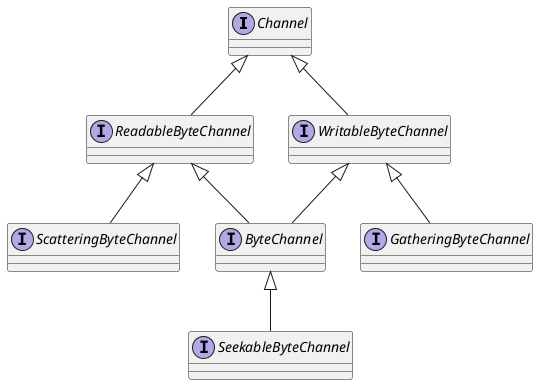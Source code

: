 @startuml

interface Channel
interface ReadableByteChannel
interface WritableByteChannel

interface ScatteringByteChannel
interface GatheringByteChannel

interface ByteChannel
interface SeekableByteChannel

'interface InterruptibleChannel
'
'interface NetworkChannel
'interface MulticastChannel
'
'interface AsynchronousChannel
'interface AsynchronousByteChannel

Channel <|-- ReadableByteChannel
Channel <|-- WritableByteChannel

ReadableByteChannel <|-- ScatteringByteChannel
WritableByteChannel <|-- GatheringByteChannel

ReadableByteChannel <|-- ByteChannel
WritableByteChannel <|-- ByteChannel
ByteChannel <|-- SeekableByteChannel

'Channel <|-- InterruptibleChannel
'
'Channel <|-- NetworkChannel
'NetworkChannel <|-- MulticastChannel
'
'Channel <|-- AsynchronousChannel
'AsynchronousChannel <|-- AsynchronousByteChannel


@enduml
